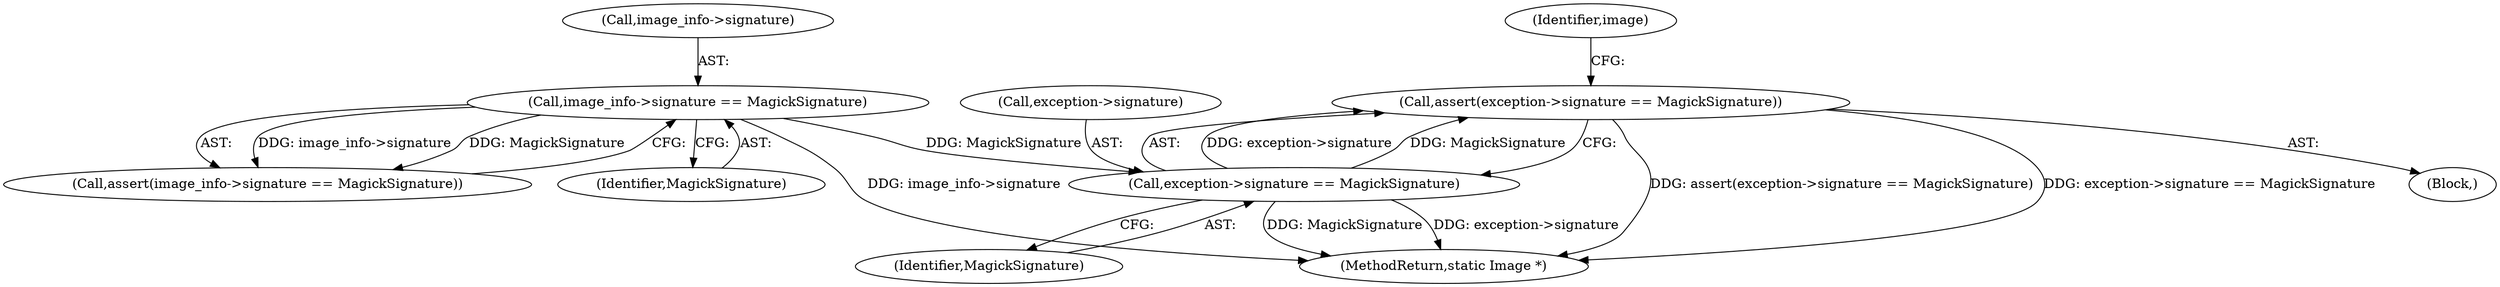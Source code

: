 digraph "0_ImageMagick_78f82d9d1c2944725a279acd573a22168dc6e22a@API" {
"1000164" [label="(Call,assert(exception->signature == MagickSignature))"];
"1000165" [label="(Call,exception->signature == MagickSignature)"];
"1000138" [label="(Call,image_info->signature == MagickSignature)"];
"1000113" [label="(Block,)"];
"1000166" [label="(Call,exception->signature)"];
"1000164" [label="(Call,assert(exception->signature == MagickSignature))"];
"1000138" [label="(Call,image_info->signature == MagickSignature)"];
"1000137" [label="(Call,assert(image_info->signature == MagickSignature))"];
"1000142" [label="(Identifier,MagickSignature)"];
"1001733" [label="(MethodReturn,static Image *)"];
"1000139" [label="(Call,image_info->signature)"];
"1000171" [label="(Identifier,image)"];
"1000169" [label="(Identifier,MagickSignature)"];
"1000165" [label="(Call,exception->signature == MagickSignature)"];
"1000164" -> "1000113"  [label="AST: "];
"1000164" -> "1000165"  [label="CFG: "];
"1000165" -> "1000164"  [label="AST: "];
"1000171" -> "1000164"  [label="CFG: "];
"1000164" -> "1001733"  [label="DDG: assert(exception->signature == MagickSignature)"];
"1000164" -> "1001733"  [label="DDG: exception->signature == MagickSignature"];
"1000165" -> "1000164"  [label="DDG: exception->signature"];
"1000165" -> "1000164"  [label="DDG: MagickSignature"];
"1000165" -> "1000169"  [label="CFG: "];
"1000166" -> "1000165"  [label="AST: "];
"1000169" -> "1000165"  [label="AST: "];
"1000165" -> "1001733"  [label="DDG: MagickSignature"];
"1000165" -> "1001733"  [label="DDG: exception->signature"];
"1000138" -> "1000165"  [label="DDG: MagickSignature"];
"1000138" -> "1000137"  [label="AST: "];
"1000138" -> "1000142"  [label="CFG: "];
"1000139" -> "1000138"  [label="AST: "];
"1000142" -> "1000138"  [label="AST: "];
"1000137" -> "1000138"  [label="CFG: "];
"1000138" -> "1001733"  [label="DDG: image_info->signature"];
"1000138" -> "1000137"  [label="DDG: image_info->signature"];
"1000138" -> "1000137"  [label="DDG: MagickSignature"];
}
